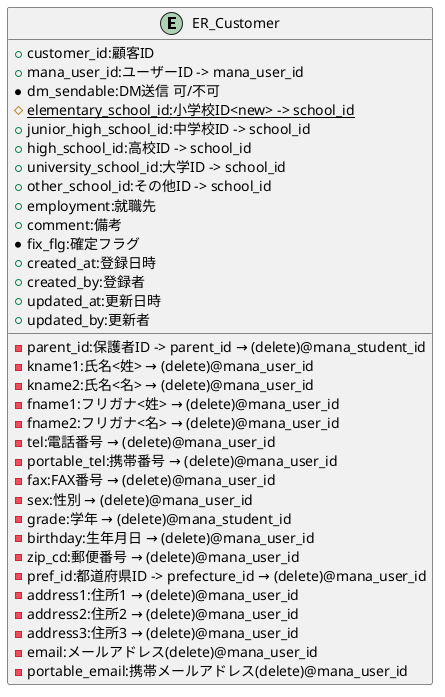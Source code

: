 @startuml

entity "ER_Customer"{
    + customer_id:顧客ID
    + mana_user_id:ユーザーID -> mana_user_id
    - parent_id:保護者ID -> parent_id → (delete)@mana_student_id
    - kname1:氏名<姓> → (delete)@mana_user_id
    - kname2:氏名<名> → (delete)@mana_user_id
    - fname1:フリガナ<姓> → (delete)@mana_user_id
    - fname2:フリガナ<名> → (delete)@mana_user_id
    * dm_sendable:DM送信 可/不可
    - tel:電話番号 → (delete)@mana_user_id
    - portable_tel:携帯番号 → (delete)@mana_user_id
    - fax:FAX番号 → (delete)@mana_user_id
    - sex:性別 → (delete)@mana_user_id
    - grade:学年 → (delete)@mana_student_id
    - birthday:生年月日 → (delete)@mana_user_id
    - zip_cd:郵便番号 → (delete)@mana_user_id
    - pref_id:都道府県ID -> prefecture_id → (delete)@mana_user_id
    - address1:住所1 → (delete)@mana_user_id
    - address2:住所2 → (delete)@mana_user_id
    - address3:住所3 → (delete)@mana_user_id
    - email:メールアドレス(delete)@mana_user_id
    - portable_email:携帯メールアドレス(delete)@mana_user_id
    # <u>elementary_school_id:小学校ID<new> -> school_id
    + junior_high_school_id:中学校ID -> school_id
    + high_school_id:高校ID -> school_id
    + university_school_id:大学ID -> school_id
    + other_school_id:その他ID -> school_id
    + employment:就職先
    + comment:備考
    * fix_flg:確定フラグ
    + created_at:登録日時
    + created_by:登録者
    + updated_at:更新日時
    + updated_by:更新者
}

@enduml